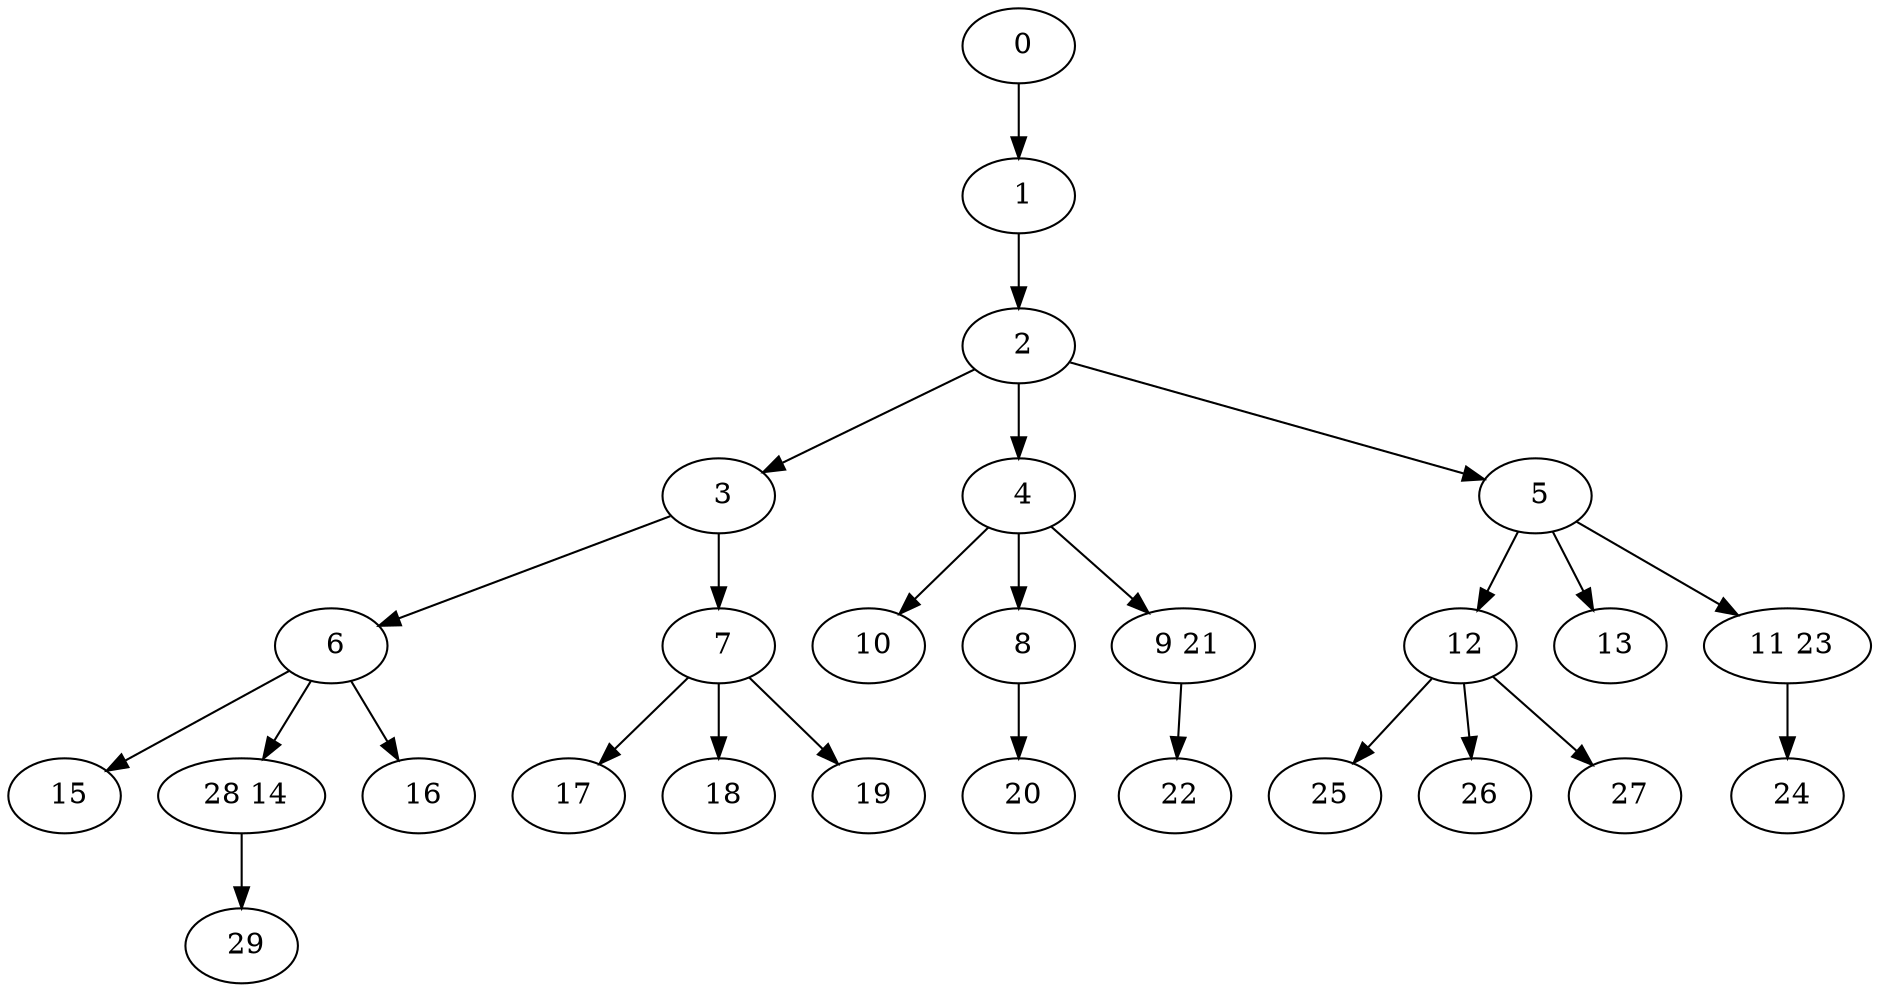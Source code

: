 digraph mytree {
" 0" -> " 1";
" 1" -> " 2";
" 2" -> " 3";
" 2" -> " 4";
" 2" -> " 5";
" 12" -> " 25";
" 12" -> " 26";
" 12" -> " 27";
" 3" -> " 6";
" 3" -> " 7";
" 4" -> " 10";
" 4" -> " 8";
" 4" -> " 9 21";
" 5" -> " 12";
" 5" -> " 13";
" 5" -> " 11 23";
" 6" -> " 15";
" 6" -> " 28 14";
" 6" -> " 16";
" 7" -> " 17";
" 7" -> " 18";
" 7" -> " 19";
" 10";
" 8" -> " 20";
" 20";
" 13";
" 11 23" -> " 24";
" 15";
" 28 14" -> " 29";
" 29";
" 16";
" 17";
" 18";
" 19";
" 9 21" -> " 22";
" 25";
" 26";
" 27";
" 24";
" 22";
}
